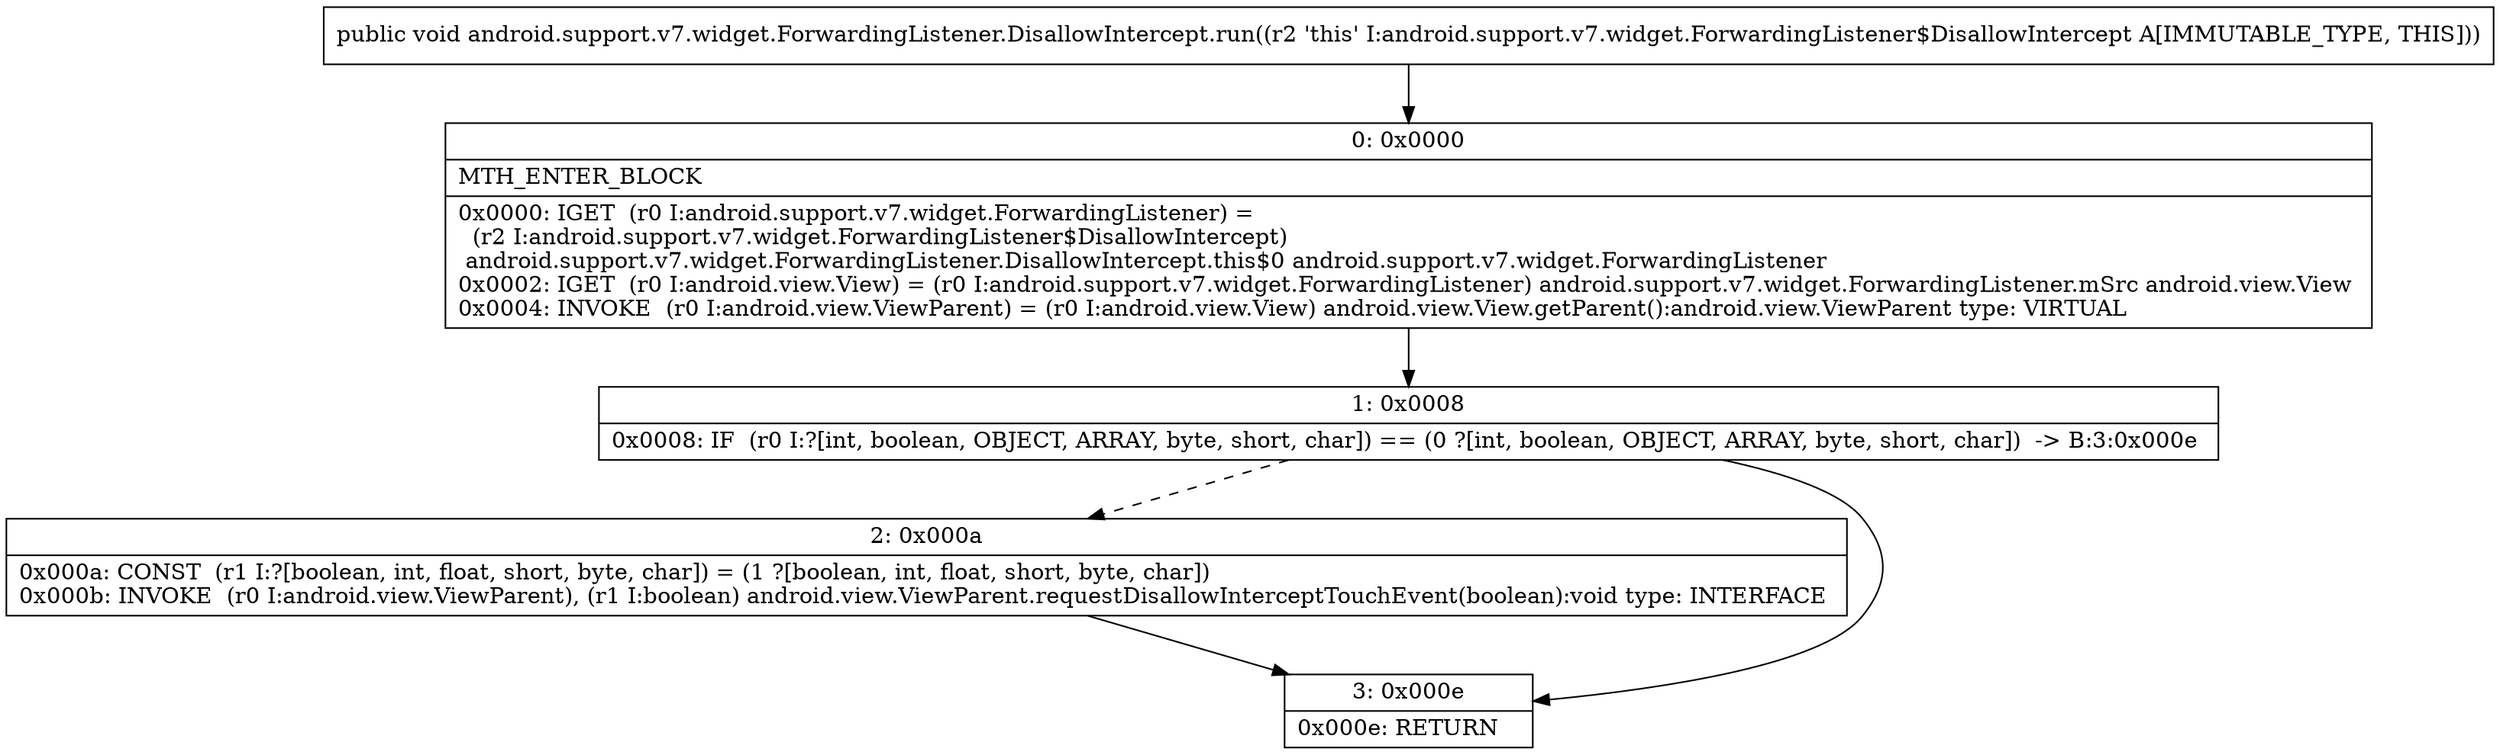 digraph "CFG forandroid.support.v7.widget.ForwardingListener.DisallowIntercept.run()V" {
Node_0 [shape=record,label="{0\:\ 0x0000|MTH_ENTER_BLOCK\l|0x0000: IGET  (r0 I:android.support.v7.widget.ForwardingListener) = \l  (r2 I:android.support.v7.widget.ForwardingListener$DisallowIntercept)\l android.support.v7.widget.ForwardingListener.DisallowIntercept.this$0 android.support.v7.widget.ForwardingListener \l0x0002: IGET  (r0 I:android.view.View) = (r0 I:android.support.v7.widget.ForwardingListener) android.support.v7.widget.ForwardingListener.mSrc android.view.View \l0x0004: INVOKE  (r0 I:android.view.ViewParent) = (r0 I:android.view.View) android.view.View.getParent():android.view.ViewParent type: VIRTUAL \l}"];
Node_1 [shape=record,label="{1\:\ 0x0008|0x0008: IF  (r0 I:?[int, boolean, OBJECT, ARRAY, byte, short, char]) == (0 ?[int, boolean, OBJECT, ARRAY, byte, short, char])  \-\> B:3:0x000e \l}"];
Node_2 [shape=record,label="{2\:\ 0x000a|0x000a: CONST  (r1 I:?[boolean, int, float, short, byte, char]) = (1 ?[boolean, int, float, short, byte, char]) \l0x000b: INVOKE  (r0 I:android.view.ViewParent), (r1 I:boolean) android.view.ViewParent.requestDisallowInterceptTouchEvent(boolean):void type: INTERFACE \l}"];
Node_3 [shape=record,label="{3\:\ 0x000e|0x000e: RETURN   \l}"];
MethodNode[shape=record,label="{public void android.support.v7.widget.ForwardingListener.DisallowIntercept.run((r2 'this' I:android.support.v7.widget.ForwardingListener$DisallowIntercept A[IMMUTABLE_TYPE, THIS])) }"];
MethodNode -> Node_0;
Node_0 -> Node_1;
Node_1 -> Node_2[style=dashed];
Node_1 -> Node_3;
Node_2 -> Node_3;
}

